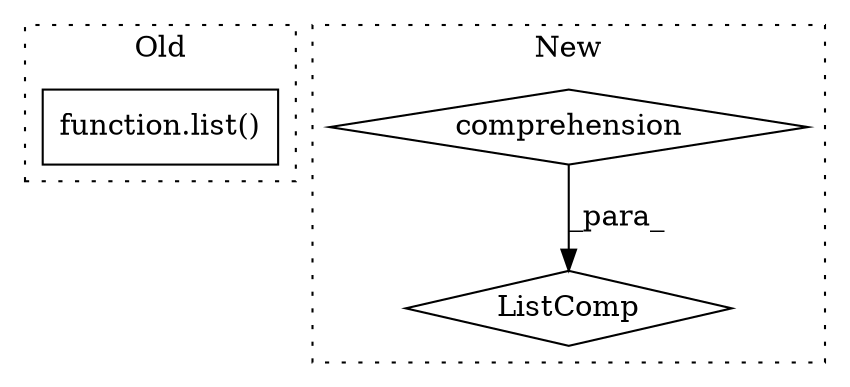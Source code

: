 digraph G {
subgraph cluster0 {
1 [label="function.list()" a="75" s="15870,15908" l="5,1" shape="box"];
label = "Old";
style="dotted";
}
subgraph cluster1 {
2 [label="ListComp" a="106" s="15901" l="55" shape="diamond"];
3 [label="comprehension" a="45" s="15934" l="3" shape="diamond"];
label = "New";
style="dotted";
}
3 -> 2 [label="_para_"];
}